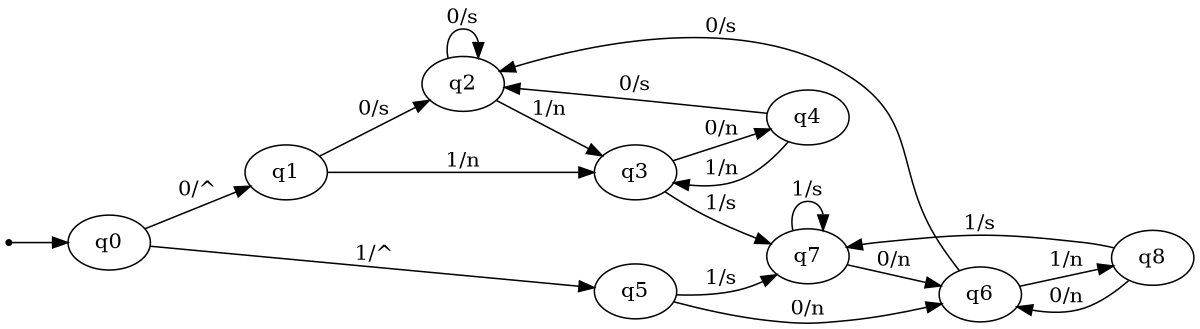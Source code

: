digraph {
	rankdir=LR
	size="8,5"
	qdot [shape=point]
	qdot -> q0
	q0 -> q1 [label="0/^"]
	q0 -> q5 [label="1/^"]
	q1 -> q2 [label="0/s"]
	q1 -> q3 [label="1/n"]
	q2 -> q2 [label="0/s"]
	q2 -> q3 [label="1/n"]
	q3 -> q4 [label="0/n"]
	q3 -> q7 [label="1/s"]
	q4 -> q2 [label="0/s"]
	q4 -> q3 [label="1/n"]
	q5 -> q6 [label="0/n"]
	q5 -> q7 [label="1/s"]
	q6 -> q2 [label="0/s"]
	q6 -> q8 [label="1/n"]
	q7 -> q6 [label="0/n"]
	q7 -> q7 [label="1/s"]
	q8 -> q6 [label="0/n"]
	q8 -> q7 [label="1/s"]
}
